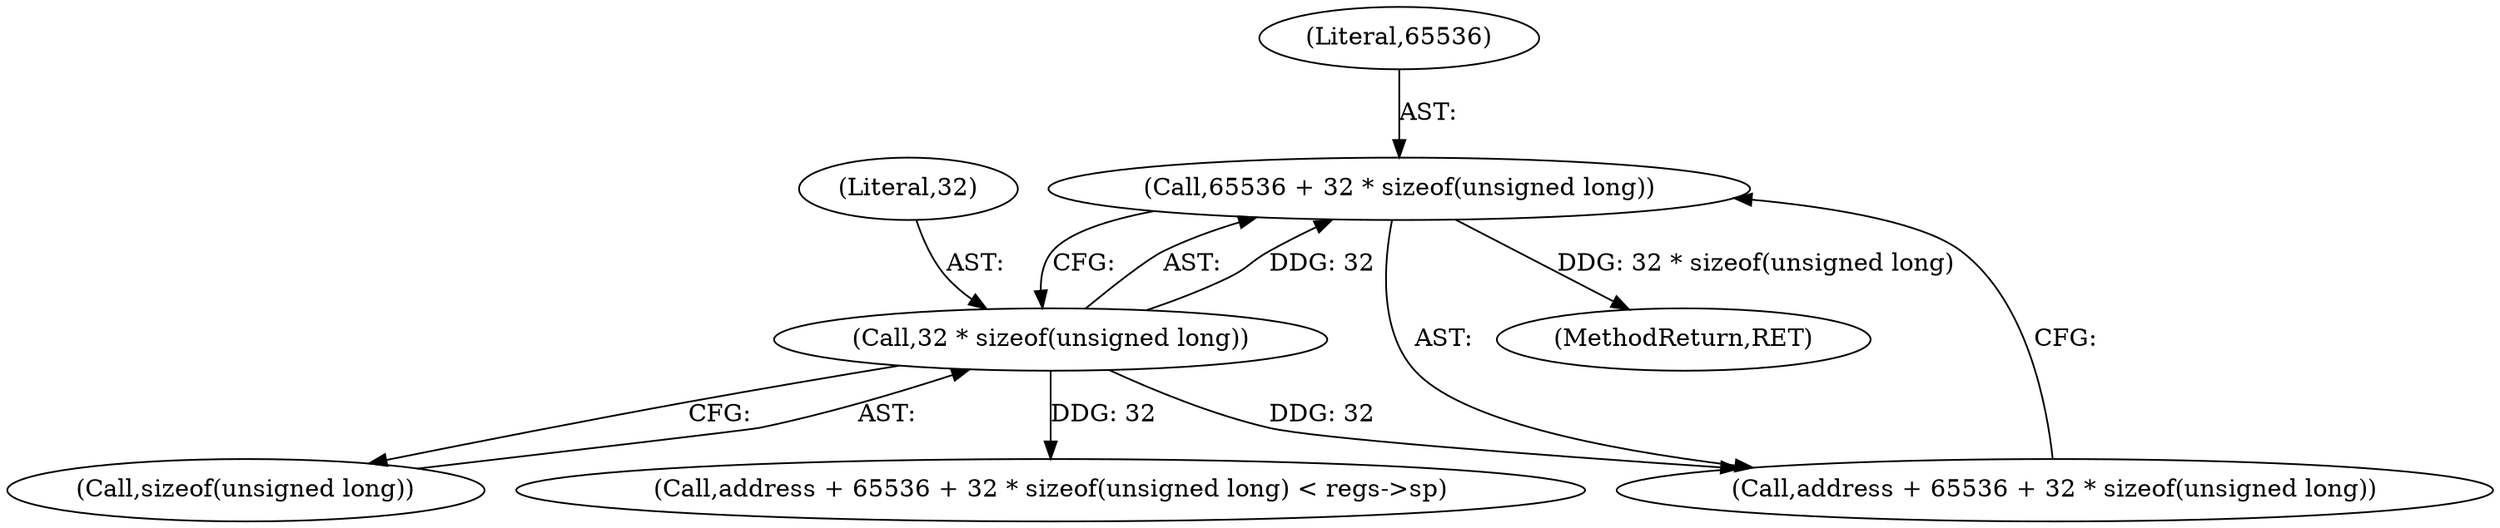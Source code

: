 digraph "0_linux_a8b0ca17b80e92faab46ee7179ba9e99ccb61233_52@API" {
"1000341" [label="(Call,65536 + 32 * sizeof(unsigned long))"];
"1000343" [label="(Call,32 * sizeof(unsigned long))"];
"1000341" [label="(Call,65536 + 32 * sizeof(unsigned long))"];
"1000343" [label="(Call,32 * sizeof(unsigned long))"];
"1000345" [label="(Call,sizeof(unsigned long))"];
"1000339" [label="(Call,address + 65536 + 32 * sizeof(unsigned long))"];
"1000449" [label="(MethodReturn,RET)"];
"1000338" [label="(Call,address + 65536 + 32 * sizeof(unsigned long) < regs->sp)"];
"1000342" [label="(Literal,65536)"];
"1000344" [label="(Literal,32)"];
"1000341" -> "1000339"  [label="AST: "];
"1000341" -> "1000343"  [label="CFG: "];
"1000342" -> "1000341"  [label="AST: "];
"1000343" -> "1000341"  [label="AST: "];
"1000339" -> "1000341"  [label="CFG: "];
"1000341" -> "1000449"  [label="DDG: 32 * sizeof(unsigned long)"];
"1000343" -> "1000341"  [label="DDG: 32"];
"1000343" -> "1000345"  [label="CFG: "];
"1000344" -> "1000343"  [label="AST: "];
"1000345" -> "1000343"  [label="AST: "];
"1000343" -> "1000338"  [label="DDG: 32"];
"1000343" -> "1000339"  [label="DDG: 32"];
}
